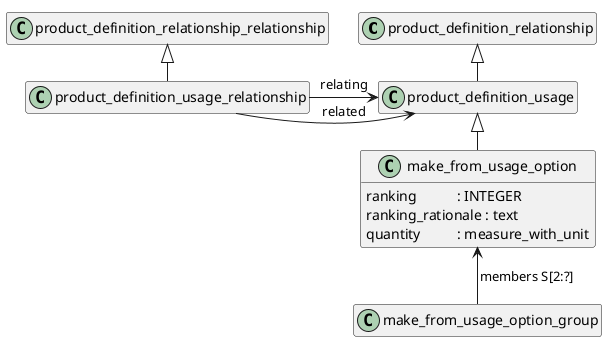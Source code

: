 @startuml

!pragma layout smetana
'skinparam groupInheritance 2
hide empty members


class product_definition_relationship

'class assembly_component_usage {
 ' reference_designator : OPTIONAL identifier
'} 

class make_from_usage_option {
  ranking           : INTEGER
  ranking_rationale : text
  quantity          : measure_with_unit
} 

class make_from_usage_option_group



class product_definition_usage

class product_definition_usage_relationship

'product_definition_occurrence_reference_with_local_representation -up-|> generic_product_definition_reference

' Связи

make_from_usage_option_group -up-> make_from_usage_option : members S[2:?]
product_definition_usage_relationship -right-> product_definition_usage : relating
product_definition_usage_relationship -right-> product_definition_usage : related


' Наследование 
make_from_usage_option -up-|> product_definition_usage

'assembly_component_usage -up-|> product_definition_usage
product_definition_usage -up-|> product_definition_relationship
product_definition_usage_relationship -up-|> product_definition_relationship_relationship

@enduml